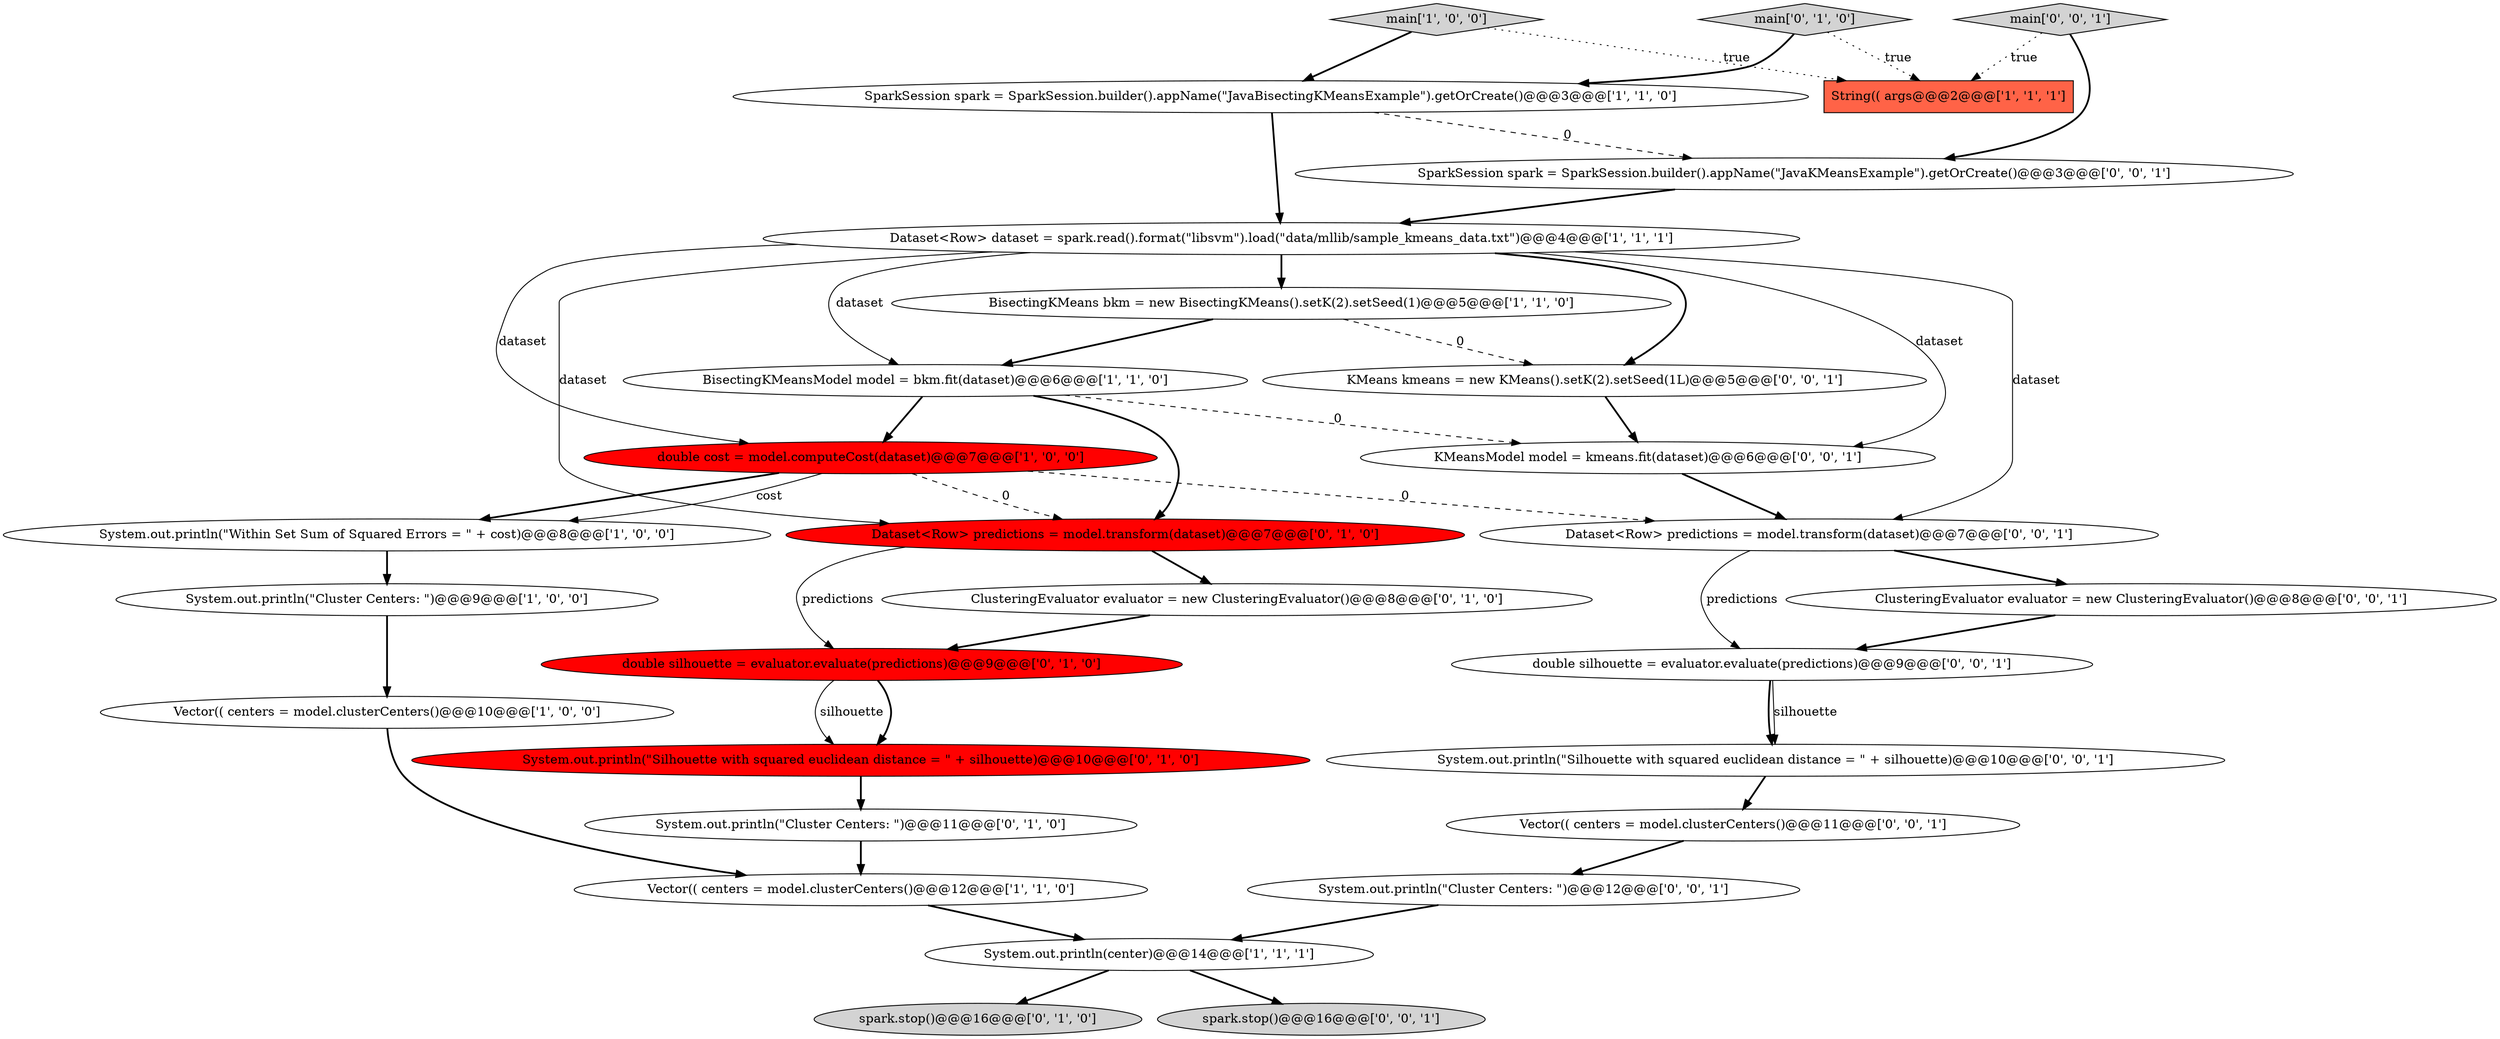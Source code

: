 digraph {
13 [style = filled, label = "ClusteringEvaluator evaluator = new ClusteringEvaluator()@@@8@@@['0', '1', '0']", fillcolor = white, shape = ellipse image = "AAA0AAABBB2BBB"];
11 [style = filled, label = "String(( args@@@2@@@['1', '1', '1']", fillcolor = tomato, shape = box image = "AAA0AAABBB1BBB"];
17 [style = filled, label = "System.out.println(\"Cluster Centers: \")@@@11@@@['0', '1', '0']", fillcolor = white, shape = ellipse image = "AAA0AAABBB2BBB"];
8 [style = filled, label = "System.out.println(\"Cluster Centers: \")@@@9@@@['1', '0', '0']", fillcolor = white, shape = ellipse image = "AAA0AAABBB1BBB"];
15 [style = filled, label = "spark.stop()@@@16@@@['0', '1', '0']", fillcolor = lightgray, shape = ellipse image = "AAA0AAABBB2BBB"];
14 [style = filled, label = "double silhouette = evaluator.evaluate(predictions)@@@9@@@['0', '1', '0']", fillcolor = red, shape = ellipse image = "AAA1AAABBB2BBB"];
4 [style = filled, label = "main['1', '0', '0']", fillcolor = lightgray, shape = diamond image = "AAA0AAABBB1BBB"];
19 [style = filled, label = "KMeansModel model = kmeans.fit(dataset)@@@6@@@['0', '0', '1']", fillcolor = white, shape = ellipse image = "AAA0AAABBB3BBB"];
22 [style = filled, label = "System.out.println(\"Cluster Centers: \")@@@12@@@['0', '0', '1']", fillcolor = white, shape = ellipse image = "AAA0AAABBB3BBB"];
18 [style = filled, label = "main['0', '1', '0']", fillcolor = lightgray, shape = diamond image = "AAA0AAABBB2BBB"];
2 [style = filled, label = "System.out.println(center)@@@14@@@['1', '1', '1']", fillcolor = white, shape = ellipse image = "AAA0AAABBB1BBB"];
10 [style = filled, label = "System.out.println(\"Within Set Sum of Squared Errors = \" + cost)@@@8@@@['1', '0', '0']", fillcolor = white, shape = ellipse image = "AAA0AAABBB1BBB"];
29 [style = filled, label = "KMeans kmeans = new KMeans().setK(2).setSeed(1L)@@@5@@@['0', '0', '1']", fillcolor = white, shape = ellipse image = "AAA0AAABBB3BBB"];
12 [style = filled, label = "System.out.println(\"Silhouette with squared euclidean distance = \" + silhouette)@@@10@@@['0', '1', '0']", fillcolor = red, shape = ellipse image = "AAA1AAABBB2BBB"];
1 [style = filled, label = "Vector(( centers = model.clusterCenters()@@@10@@@['1', '0', '0']", fillcolor = white, shape = ellipse image = "AAA0AAABBB1BBB"];
25 [style = filled, label = "spark.stop()@@@16@@@['0', '0', '1']", fillcolor = lightgray, shape = ellipse image = "AAA0AAABBB3BBB"];
0 [style = filled, label = "Dataset<Row> dataset = spark.read().format(\"libsvm\").load(\"data/mllib/sample_kmeans_data.txt\")@@@4@@@['1', '1', '1']", fillcolor = white, shape = ellipse image = "AAA0AAABBB1BBB"];
27 [style = filled, label = "System.out.println(\"Silhouette with squared euclidean distance = \" + silhouette)@@@10@@@['0', '0', '1']", fillcolor = white, shape = ellipse image = "AAA0AAABBB3BBB"];
6 [style = filled, label = "BisectingKMeansModel model = bkm.fit(dataset)@@@6@@@['1', '1', '0']", fillcolor = white, shape = ellipse image = "AAA0AAABBB1BBB"];
16 [style = filled, label = "Dataset<Row> predictions = model.transform(dataset)@@@7@@@['0', '1', '0']", fillcolor = red, shape = ellipse image = "AAA1AAABBB2BBB"];
3 [style = filled, label = "SparkSession spark = SparkSession.builder().appName(\"JavaBisectingKMeansExample\").getOrCreate()@@@3@@@['1', '1', '0']", fillcolor = white, shape = ellipse image = "AAA0AAABBB1BBB"];
7 [style = filled, label = "double cost = model.computeCost(dataset)@@@7@@@['1', '0', '0']", fillcolor = red, shape = ellipse image = "AAA1AAABBB1BBB"];
21 [style = filled, label = "SparkSession spark = SparkSession.builder().appName(\"JavaKMeansExample\").getOrCreate()@@@3@@@['0', '0', '1']", fillcolor = white, shape = ellipse image = "AAA0AAABBB3BBB"];
9 [style = filled, label = "Vector(( centers = model.clusterCenters()@@@12@@@['1', '1', '0']", fillcolor = white, shape = ellipse image = "AAA0AAABBB1BBB"];
28 [style = filled, label = "Vector(( centers = model.clusterCenters()@@@11@@@['0', '0', '1']", fillcolor = white, shape = ellipse image = "AAA0AAABBB3BBB"];
20 [style = filled, label = "double silhouette = evaluator.evaluate(predictions)@@@9@@@['0', '0', '1']", fillcolor = white, shape = ellipse image = "AAA0AAABBB3BBB"];
5 [style = filled, label = "BisectingKMeans bkm = new BisectingKMeans().setK(2).setSeed(1)@@@5@@@['1', '1', '0']", fillcolor = white, shape = ellipse image = "AAA0AAABBB1BBB"];
26 [style = filled, label = "ClusteringEvaluator evaluator = new ClusteringEvaluator()@@@8@@@['0', '0', '1']", fillcolor = white, shape = ellipse image = "AAA0AAABBB3BBB"];
24 [style = filled, label = "main['0', '0', '1']", fillcolor = lightgray, shape = diamond image = "AAA0AAABBB3BBB"];
23 [style = filled, label = "Dataset<Row> predictions = model.transform(dataset)@@@7@@@['0', '0', '1']", fillcolor = white, shape = ellipse image = "AAA0AAABBB3BBB"];
4->3 [style = bold, label=""];
18->3 [style = bold, label=""];
16->13 [style = bold, label=""];
0->7 [style = solid, label="dataset"];
7->23 [style = dashed, label="0"];
22->2 [style = bold, label=""];
0->6 [style = solid, label="dataset"];
21->0 [style = bold, label=""];
7->10 [style = solid, label="cost"];
20->27 [style = solid, label="silhouette"];
3->21 [style = dashed, label="0"];
7->10 [style = bold, label=""];
9->2 [style = bold, label=""];
0->16 [style = solid, label="dataset"];
7->16 [style = dashed, label="0"];
17->9 [style = bold, label=""];
27->28 [style = bold, label=""];
16->14 [style = solid, label="predictions"];
12->17 [style = bold, label=""];
23->26 [style = bold, label=""];
4->11 [style = dotted, label="true"];
0->29 [style = bold, label=""];
5->29 [style = dashed, label="0"];
0->19 [style = solid, label="dataset"];
1->9 [style = bold, label=""];
3->0 [style = bold, label=""];
20->27 [style = bold, label=""];
8->1 [style = bold, label=""];
24->11 [style = dotted, label="true"];
0->23 [style = solid, label="dataset"];
18->11 [style = dotted, label="true"];
5->6 [style = bold, label=""];
10->8 [style = bold, label=""];
29->19 [style = bold, label=""];
24->21 [style = bold, label=""];
6->16 [style = bold, label=""];
19->23 [style = bold, label=""];
14->12 [style = bold, label=""];
2->15 [style = bold, label=""];
6->19 [style = dashed, label="0"];
14->12 [style = solid, label="silhouette"];
23->20 [style = solid, label="predictions"];
6->7 [style = bold, label=""];
2->25 [style = bold, label=""];
13->14 [style = bold, label=""];
28->22 [style = bold, label=""];
26->20 [style = bold, label=""];
0->5 [style = bold, label=""];
}
